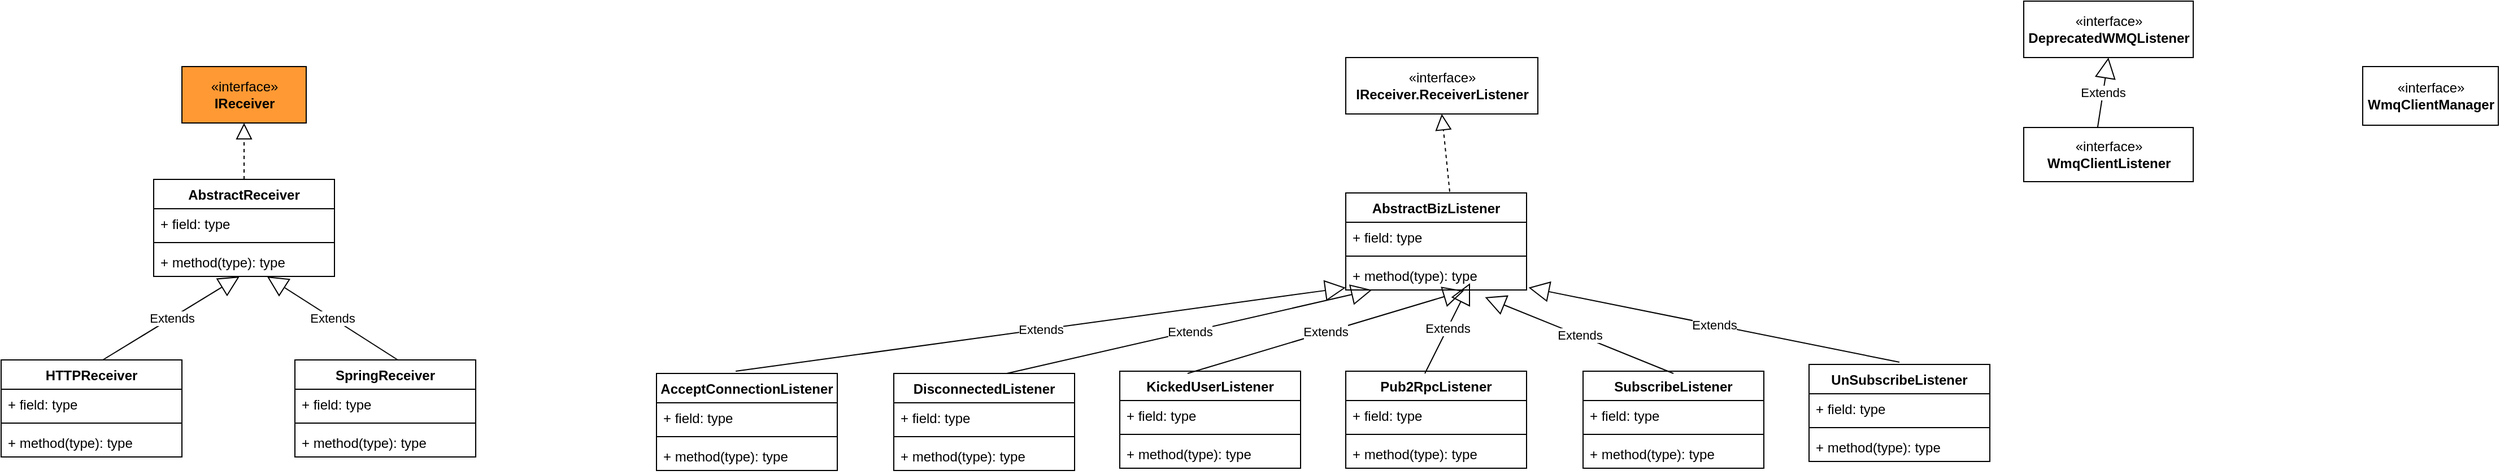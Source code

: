 <mxfile version="13.9.8" type="device" pages="2"><diagram id="pOG_KRflwrFuAmM3Jq1V" name="gateway-client"><mxGraphModel dx="1694" dy="849" grid="1" gridSize="10" guides="1" tooltips="1" connect="1" arrows="1" fold="1" page="1" pageScale="1" pageWidth="3300" pageHeight="4681" math="0" shadow="0"><root><mxCell id="yUizOWL0Sow-y--mCRP4-0"/><mxCell id="yUizOWL0Sow-y--mCRP4-1" parent="yUizOWL0Sow-y--mCRP4-0"/><mxCell id="yUizOWL0Sow-y--mCRP4-2" value="«interface»&lt;br&gt;&lt;b&gt;IReceiver&lt;/b&gt;" style="html=1;fillColor=#FF9933;" parent="yUizOWL0Sow-y--mCRP4-1" vertex="1"><mxGeometry x="310" y="158" width="110" height="50" as="geometry"/></mxCell><mxCell id="yUizOWL0Sow-y--mCRP4-3" value="AbstractReceiver" style="swimlane;fontStyle=1;align=center;verticalAlign=top;childLayout=stackLayout;horizontal=1;startSize=26;horizontalStack=0;resizeParent=1;resizeParentMax=0;resizeLast=0;collapsible=1;marginBottom=0;" parent="yUizOWL0Sow-y--mCRP4-1" vertex="1"><mxGeometry x="285" y="258" width="160" height="86" as="geometry"/></mxCell><mxCell id="yUizOWL0Sow-y--mCRP4-4" value="+ field: type" style="text;strokeColor=none;fillColor=none;align=left;verticalAlign=top;spacingLeft=4;spacingRight=4;overflow=hidden;rotatable=0;points=[[0,0.5],[1,0.5]];portConstraint=eastwest;" parent="yUizOWL0Sow-y--mCRP4-3" vertex="1"><mxGeometry y="26" width="160" height="26" as="geometry"/></mxCell><mxCell id="yUizOWL0Sow-y--mCRP4-5" value="" style="line;strokeWidth=1;fillColor=none;align=left;verticalAlign=middle;spacingTop=-1;spacingLeft=3;spacingRight=3;rotatable=0;labelPosition=right;points=[];portConstraint=eastwest;" parent="yUizOWL0Sow-y--mCRP4-3" vertex="1"><mxGeometry y="52" width="160" height="8" as="geometry"/></mxCell><mxCell id="yUizOWL0Sow-y--mCRP4-6" value="+ method(type): type" style="text;strokeColor=none;fillColor=none;align=left;verticalAlign=top;spacingLeft=4;spacingRight=4;overflow=hidden;rotatable=0;points=[[0,0.5],[1,0.5]];portConstraint=eastwest;" parent="yUizOWL0Sow-y--mCRP4-3" vertex="1"><mxGeometry y="60" width="160" height="26" as="geometry"/></mxCell><mxCell id="yUizOWL0Sow-y--mCRP4-7" value="" style="endArrow=block;dashed=1;endFill=0;endSize=12;html=1;exitX=0.5;exitY=0;exitDx=0;exitDy=0;" parent="yUizOWL0Sow-y--mCRP4-1" source="yUizOWL0Sow-y--mCRP4-3" target="yUizOWL0Sow-y--mCRP4-2" edge="1"><mxGeometry width="160" relative="1" as="geometry"><mxPoint x="370" y="248" as="sourcePoint"/><mxPoint x="530" y="248" as="targetPoint"/></mxGeometry></mxCell><mxCell id="yUizOWL0Sow-y--mCRP4-8" value="HTTPReceiver" style="swimlane;fontStyle=1;align=center;verticalAlign=top;childLayout=stackLayout;horizontal=1;startSize=26;horizontalStack=0;resizeParent=1;resizeParentMax=0;resizeLast=0;collapsible=1;marginBottom=0;" parent="yUizOWL0Sow-y--mCRP4-1" vertex="1"><mxGeometry x="150" y="418" width="160" height="86" as="geometry"/></mxCell><mxCell id="yUizOWL0Sow-y--mCRP4-12" value="Extends" style="endArrow=block;endSize=16;endFill=0;html=1;entryX=0.475;entryY=1;entryDx=0;entryDy=0;entryPerimeter=0;" parent="yUizOWL0Sow-y--mCRP4-8" target="yUizOWL0Sow-y--mCRP4-6" edge="1"><mxGeometry width="160" relative="1" as="geometry"><mxPoint x="90" as="sourcePoint"/><mxPoint x="250" as="targetPoint"/></mxGeometry></mxCell><mxCell id="yUizOWL0Sow-y--mCRP4-9" value="+ field: type" style="text;strokeColor=none;fillColor=none;align=left;verticalAlign=top;spacingLeft=4;spacingRight=4;overflow=hidden;rotatable=0;points=[[0,0.5],[1,0.5]];portConstraint=eastwest;" parent="yUizOWL0Sow-y--mCRP4-8" vertex="1"><mxGeometry y="26" width="160" height="26" as="geometry"/></mxCell><mxCell id="yUizOWL0Sow-y--mCRP4-10" value="" style="line;strokeWidth=1;fillColor=none;align=left;verticalAlign=middle;spacingTop=-1;spacingLeft=3;spacingRight=3;rotatable=0;labelPosition=right;points=[];portConstraint=eastwest;" parent="yUizOWL0Sow-y--mCRP4-8" vertex="1"><mxGeometry y="52" width="160" height="8" as="geometry"/></mxCell><mxCell id="yUizOWL0Sow-y--mCRP4-11" value="+ method(type): type" style="text;strokeColor=none;fillColor=none;align=left;verticalAlign=top;spacingLeft=4;spacingRight=4;overflow=hidden;rotatable=0;points=[[0,0.5],[1,0.5]];portConstraint=eastwest;" parent="yUizOWL0Sow-y--mCRP4-8" vertex="1"><mxGeometry y="60" width="160" height="26" as="geometry"/></mxCell><mxCell id="yUizOWL0Sow-y--mCRP4-13" value="SpringReceiver" style="swimlane;fontStyle=1;align=center;verticalAlign=top;childLayout=stackLayout;horizontal=1;startSize=26;horizontalStack=0;resizeParent=1;resizeParentMax=0;resizeLast=0;collapsible=1;marginBottom=0;" parent="yUizOWL0Sow-y--mCRP4-1" vertex="1"><mxGeometry x="410" y="418" width="160" height="86" as="geometry"/></mxCell><mxCell id="yUizOWL0Sow-y--mCRP4-14" value="+ field: type" style="text;strokeColor=none;fillColor=none;align=left;verticalAlign=top;spacingLeft=4;spacingRight=4;overflow=hidden;rotatable=0;points=[[0,0.5],[1,0.5]];portConstraint=eastwest;" parent="yUizOWL0Sow-y--mCRP4-13" vertex="1"><mxGeometry y="26" width="160" height="26" as="geometry"/></mxCell><mxCell id="yUizOWL0Sow-y--mCRP4-15" value="" style="line;strokeWidth=1;fillColor=none;align=left;verticalAlign=middle;spacingTop=-1;spacingLeft=3;spacingRight=3;rotatable=0;labelPosition=right;points=[];portConstraint=eastwest;" parent="yUizOWL0Sow-y--mCRP4-13" vertex="1"><mxGeometry y="52" width="160" height="8" as="geometry"/></mxCell><mxCell id="yUizOWL0Sow-y--mCRP4-16" value="+ method(type): type" style="text;strokeColor=none;fillColor=none;align=left;verticalAlign=top;spacingLeft=4;spacingRight=4;overflow=hidden;rotatable=0;points=[[0,0.5],[1,0.5]];portConstraint=eastwest;" parent="yUizOWL0Sow-y--mCRP4-13" vertex="1"><mxGeometry y="60" width="160" height="26" as="geometry"/></mxCell><mxCell id="yUizOWL0Sow-y--mCRP4-17" value="Extends" style="endArrow=block;endSize=16;endFill=0;html=1;exitX=0.569;exitY=0;exitDx=0;exitDy=0;exitPerimeter=0;" parent="yUizOWL0Sow-y--mCRP4-1" source="yUizOWL0Sow-y--mCRP4-13" target="yUizOWL0Sow-y--mCRP4-6" edge="1"><mxGeometry width="160" relative="1" as="geometry"><mxPoint x="490" y="408" as="sourcePoint"/><mxPoint x="650" y="408" as="targetPoint"/></mxGeometry></mxCell><mxCell id="yUizOWL0Sow-y--mCRP4-18" value="«interface»&lt;br&gt;&lt;b&gt;IReceiver.ReceiverListener&lt;/b&gt;" style="html=1;" parent="yUizOWL0Sow-y--mCRP4-1" vertex="1"><mxGeometry x="1340" y="150" width="170" height="50" as="geometry"/></mxCell><mxCell id="yUizOWL0Sow-y--mCRP4-19" value="AbstractBizListener" style="swimlane;fontStyle=1;align=center;verticalAlign=top;childLayout=stackLayout;horizontal=1;startSize=26;horizontalStack=0;resizeParent=1;resizeParentMax=0;resizeLast=0;collapsible=1;marginBottom=0;" parent="yUizOWL0Sow-y--mCRP4-1" vertex="1"><mxGeometry x="1340" y="270" width="160" height="86" as="geometry"/></mxCell><mxCell id="yUizOWL0Sow-y--mCRP4-20" value="+ field: type" style="text;strokeColor=none;fillColor=none;align=left;verticalAlign=top;spacingLeft=4;spacingRight=4;overflow=hidden;rotatable=0;points=[[0,0.5],[1,0.5]];portConstraint=eastwest;" parent="yUizOWL0Sow-y--mCRP4-19" vertex="1"><mxGeometry y="26" width="160" height="26" as="geometry"/></mxCell><mxCell id="yUizOWL0Sow-y--mCRP4-21" value="" style="line;strokeWidth=1;fillColor=none;align=left;verticalAlign=middle;spacingTop=-1;spacingLeft=3;spacingRight=3;rotatable=0;labelPosition=right;points=[];portConstraint=eastwest;" parent="yUizOWL0Sow-y--mCRP4-19" vertex="1"><mxGeometry y="52" width="160" height="8" as="geometry"/></mxCell><mxCell id="yUizOWL0Sow-y--mCRP4-22" value="+ method(type): type" style="text;strokeColor=none;fillColor=none;align=left;verticalAlign=top;spacingLeft=4;spacingRight=4;overflow=hidden;rotatable=0;points=[[0,0.5],[1,0.5]];portConstraint=eastwest;" parent="yUizOWL0Sow-y--mCRP4-19" vertex="1"><mxGeometry y="60" width="160" height="26" as="geometry"/></mxCell><mxCell id="yUizOWL0Sow-y--mCRP4-23" value="" style="endArrow=block;dashed=1;endFill=0;endSize=12;html=1;entryX=0.5;entryY=1;entryDx=0;entryDy=0;exitX=0.575;exitY=-0.012;exitDx=0;exitDy=0;exitPerimeter=0;" parent="yUizOWL0Sow-y--mCRP4-1" source="yUizOWL0Sow-y--mCRP4-19" target="yUizOWL0Sow-y--mCRP4-18" edge="1"><mxGeometry width="160" relative="1" as="geometry"><mxPoint x="1090" y="300" as="sourcePoint"/><mxPoint x="1250" y="300" as="targetPoint"/></mxGeometry></mxCell><mxCell id="yUizOWL0Sow-y--mCRP4-24" value="AcceptConnectionListener" style="swimlane;fontStyle=1;align=center;verticalAlign=top;childLayout=stackLayout;horizontal=1;startSize=26;horizontalStack=0;resizeParent=1;resizeParentMax=0;resizeLast=0;collapsible=1;marginBottom=0;" parent="yUizOWL0Sow-y--mCRP4-1" vertex="1"><mxGeometry x="730" y="430" width="160" height="86" as="geometry"/></mxCell><mxCell id="yUizOWL0Sow-y--mCRP4-25" value="+ field: type" style="text;strokeColor=none;fillColor=none;align=left;verticalAlign=top;spacingLeft=4;spacingRight=4;overflow=hidden;rotatable=0;points=[[0,0.5],[1,0.5]];portConstraint=eastwest;" parent="yUizOWL0Sow-y--mCRP4-24" vertex="1"><mxGeometry y="26" width="160" height="26" as="geometry"/></mxCell><mxCell id="yUizOWL0Sow-y--mCRP4-26" value="" style="line;strokeWidth=1;fillColor=none;align=left;verticalAlign=middle;spacingTop=-1;spacingLeft=3;spacingRight=3;rotatable=0;labelPosition=right;points=[];portConstraint=eastwest;" parent="yUizOWL0Sow-y--mCRP4-24" vertex="1"><mxGeometry y="52" width="160" height="8" as="geometry"/></mxCell><mxCell id="yUizOWL0Sow-y--mCRP4-27" value="+ method(type): type" style="text;strokeColor=none;fillColor=none;align=left;verticalAlign=top;spacingLeft=4;spacingRight=4;overflow=hidden;rotatable=0;points=[[0,0.5],[1,0.5]];portConstraint=eastwest;" parent="yUizOWL0Sow-y--mCRP4-24" vertex="1"><mxGeometry y="60" width="160" height="26" as="geometry"/></mxCell><mxCell id="yUizOWL0Sow-y--mCRP4-28" value="Extends" style="endArrow=block;endSize=16;endFill=0;html=1;exitX=0.438;exitY=-0.023;exitDx=0;exitDy=0;exitPerimeter=0;" parent="yUizOWL0Sow-y--mCRP4-1" source="yUizOWL0Sow-y--mCRP4-24" target="yUizOWL0Sow-y--mCRP4-22" edge="1"><mxGeometry width="160" relative="1" as="geometry"><mxPoint x="960" y="440" as="sourcePoint"/><mxPoint x="1120" y="440" as="targetPoint"/></mxGeometry></mxCell><mxCell id="s6oVAFy2CxYTZ0p26Ikr-0" value="«interface»&lt;br&gt;&lt;b&gt;WmqClientManager&lt;/b&gt;" style="html=1;fillColor=#FFFFFF;" parent="yUizOWL0Sow-y--mCRP4-1" vertex="1"><mxGeometry x="2240" y="158" width="120" height="52" as="geometry"/></mxCell><mxCell id="s6oVAFy2CxYTZ0p26Ikr-1" value="«interface»&lt;br&gt;&lt;b&gt;DeprecatedWMQListener&lt;/b&gt;" style="html=1;fillColor=#FFFFFF;" parent="yUizOWL0Sow-y--mCRP4-1" vertex="1"><mxGeometry x="1940" y="100" width="150" height="50" as="geometry"/></mxCell><mxCell id="s6oVAFy2CxYTZ0p26Ikr-6" value="«interface»&lt;br&gt;&lt;b&gt;WmqClientListener&lt;/b&gt;" style="html=1;fillColor=#FFFFFF;" parent="yUizOWL0Sow-y--mCRP4-1" vertex="1"><mxGeometry x="1940" y="212" width="150" height="48" as="geometry"/></mxCell><mxCell id="s6oVAFy2CxYTZ0p26Ikr-7" value="Extends" style="endArrow=block;endSize=16;endFill=0;html=1;entryX=0.5;entryY=1;entryDx=0;entryDy=0;exitX=0.436;exitY=0;exitDx=0;exitDy=0;exitPerimeter=0;" parent="yUizOWL0Sow-y--mCRP4-1" source="s6oVAFy2CxYTZ0p26Ikr-6" target="s6oVAFy2CxYTZ0p26Ikr-1" edge="1"><mxGeometry width="160" relative="1" as="geometry"><mxPoint x="2015" y="220" as="sourcePoint"/><mxPoint x="2170" y="210" as="targetPoint"/></mxGeometry></mxCell><mxCell id="UJ3DQ1OPAwxoB21A8Cv1-0" value="DisconnectedListener" style="swimlane;fontStyle=1;align=center;verticalAlign=top;childLayout=stackLayout;horizontal=1;startSize=26;horizontalStack=0;resizeParent=1;resizeParentMax=0;resizeLast=0;collapsible=1;marginBottom=0;" vertex="1" parent="yUizOWL0Sow-y--mCRP4-1"><mxGeometry x="940" y="430" width="160" height="86" as="geometry"/></mxCell><mxCell id="UJ3DQ1OPAwxoB21A8Cv1-4" value="Extends" style="endArrow=block;endSize=16;endFill=0;html=1;" edge="1" parent="UJ3DQ1OPAwxoB21A8Cv1-0" target="yUizOWL0Sow-y--mCRP4-22"><mxGeometry width="160" relative="1" as="geometry"><mxPoint x="100" as="sourcePoint"/><mxPoint x="260" as="targetPoint"/></mxGeometry></mxCell><mxCell id="UJ3DQ1OPAwxoB21A8Cv1-1" value="+ field: type" style="text;strokeColor=none;fillColor=none;align=left;verticalAlign=top;spacingLeft=4;spacingRight=4;overflow=hidden;rotatable=0;points=[[0,0.5],[1,0.5]];portConstraint=eastwest;" vertex="1" parent="UJ3DQ1OPAwxoB21A8Cv1-0"><mxGeometry y="26" width="160" height="26" as="geometry"/></mxCell><mxCell id="UJ3DQ1OPAwxoB21A8Cv1-2" value="" style="line;strokeWidth=1;fillColor=none;align=left;verticalAlign=middle;spacingTop=-1;spacingLeft=3;spacingRight=3;rotatable=0;labelPosition=right;points=[];portConstraint=eastwest;" vertex="1" parent="UJ3DQ1OPAwxoB21A8Cv1-0"><mxGeometry y="52" width="160" height="8" as="geometry"/></mxCell><mxCell id="UJ3DQ1OPAwxoB21A8Cv1-3" value="+ method(type): type" style="text;strokeColor=none;fillColor=none;align=left;verticalAlign=top;spacingLeft=4;spacingRight=4;overflow=hidden;rotatable=0;points=[[0,0.5],[1,0.5]];portConstraint=eastwest;" vertex="1" parent="UJ3DQ1OPAwxoB21A8Cv1-0"><mxGeometry y="60" width="160" height="26" as="geometry"/></mxCell><mxCell id="UJ3DQ1OPAwxoB21A8Cv1-5" value="KickedUserListener" style="swimlane;fontStyle=1;align=center;verticalAlign=top;childLayout=stackLayout;horizontal=1;startSize=26;horizontalStack=0;resizeParent=1;resizeParentMax=0;resizeLast=0;collapsible=1;marginBottom=0;" vertex="1" parent="yUizOWL0Sow-y--mCRP4-1"><mxGeometry x="1140" y="428" width="160" height="86" as="geometry"/></mxCell><mxCell id="UJ3DQ1OPAwxoB21A8Cv1-9" value="Extends" style="endArrow=block;endSize=16;endFill=0;html=1;entryX=0.654;entryY=1.027;entryDx=0;entryDy=0;entryPerimeter=0;" edge="1" parent="UJ3DQ1OPAwxoB21A8Cv1-5" target="yUizOWL0Sow-y--mCRP4-22"><mxGeometry width="160" relative="1" as="geometry"><mxPoint x="60" y="2" as="sourcePoint"/><mxPoint x="220" y="2" as="targetPoint"/></mxGeometry></mxCell><mxCell id="UJ3DQ1OPAwxoB21A8Cv1-6" value="+ field: type" style="text;strokeColor=none;fillColor=none;align=left;verticalAlign=top;spacingLeft=4;spacingRight=4;overflow=hidden;rotatable=0;points=[[0,0.5],[1,0.5]];portConstraint=eastwest;" vertex="1" parent="UJ3DQ1OPAwxoB21A8Cv1-5"><mxGeometry y="26" width="160" height="26" as="geometry"/></mxCell><mxCell id="UJ3DQ1OPAwxoB21A8Cv1-7" value="" style="line;strokeWidth=1;fillColor=none;align=left;verticalAlign=middle;spacingTop=-1;spacingLeft=3;spacingRight=3;rotatable=0;labelPosition=right;points=[];portConstraint=eastwest;" vertex="1" parent="UJ3DQ1OPAwxoB21A8Cv1-5"><mxGeometry y="52" width="160" height="8" as="geometry"/></mxCell><mxCell id="UJ3DQ1OPAwxoB21A8Cv1-8" value="+ method(type): type" style="text;strokeColor=none;fillColor=none;align=left;verticalAlign=top;spacingLeft=4;spacingRight=4;overflow=hidden;rotatable=0;points=[[0,0.5],[1,0.5]];portConstraint=eastwest;" vertex="1" parent="UJ3DQ1OPAwxoB21A8Cv1-5"><mxGeometry y="60" width="160" height="26" as="geometry"/></mxCell><mxCell id="UJ3DQ1OPAwxoB21A8Cv1-10" value="Pub2RpcListener" style="swimlane;fontStyle=1;align=center;verticalAlign=top;childLayout=stackLayout;horizontal=1;startSize=26;horizontalStack=0;resizeParent=1;resizeParentMax=0;resizeLast=0;collapsible=1;marginBottom=0;" vertex="1" parent="yUizOWL0Sow-y--mCRP4-1"><mxGeometry x="1340" y="428" width="160" height="86" as="geometry"/></mxCell><mxCell id="UJ3DQ1OPAwxoB21A8Cv1-22" value="Extends" style="endArrow=block;endSize=16;endFill=0;html=1;" edge="1" parent="UJ3DQ1OPAwxoB21A8Cv1-10"><mxGeometry width="160" relative="1" as="geometry"><mxPoint x="70" y="2" as="sourcePoint"/><mxPoint x="110" y="-78" as="targetPoint"/></mxGeometry></mxCell><mxCell id="UJ3DQ1OPAwxoB21A8Cv1-11" value="+ field: type" style="text;strokeColor=none;fillColor=none;align=left;verticalAlign=top;spacingLeft=4;spacingRight=4;overflow=hidden;rotatable=0;points=[[0,0.5],[1,0.5]];portConstraint=eastwest;" vertex="1" parent="UJ3DQ1OPAwxoB21A8Cv1-10"><mxGeometry y="26" width="160" height="26" as="geometry"/></mxCell><mxCell id="UJ3DQ1OPAwxoB21A8Cv1-12" value="" style="line;strokeWidth=1;fillColor=none;align=left;verticalAlign=middle;spacingTop=-1;spacingLeft=3;spacingRight=3;rotatable=0;labelPosition=right;points=[];portConstraint=eastwest;" vertex="1" parent="UJ3DQ1OPAwxoB21A8Cv1-10"><mxGeometry y="52" width="160" height="8" as="geometry"/></mxCell><mxCell id="UJ3DQ1OPAwxoB21A8Cv1-13" value="+ method(type): type" style="text;strokeColor=none;fillColor=none;align=left;verticalAlign=top;spacingLeft=4;spacingRight=4;overflow=hidden;rotatable=0;points=[[0,0.5],[1,0.5]];portConstraint=eastwest;" vertex="1" parent="UJ3DQ1OPAwxoB21A8Cv1-10"><mxGeometry y="60" width="160" height="26" as="geometry"/></mxCell><mxCell id="UJ3DQ1OPAwxoB21A8Cv1-14" value="SubscribeListener" style="swimlane;fontStyle=1;align=center;verticalAlign=top;childLayout=stackLayout;horizontal=1;startSize=26;horizontalStack=0;resizeParent=1;resizeParentMax=0;resizeLast=0;collapsible=1;marginBottom=0;" vertex="1" parent="yUizOWL0Sow-y--mCRP4-1"><mxGeometry x="1550" y="428" width="160" height="86" as="geometry"/></mxCell><mxCell id="UJ3DQ1OPAwxoB21A8Cv1-23" value="Extends" style="endArrow=block;endSize=16;endFill=0;html=1;entryX=0.77;entryY=1.247;entryDx=0;entryDy=0;entryPerimeter=0;" edge="1" parent="UJ3DQ1OPAwxoB21A8Cv1-14" target="yUizOWL0Sow-y--mCRP4-22"><mxGeometry width="160" relative="1" as="geometry"><mxPoint x="80" y="2" as="sourcePoint"/><mxPoint x="240" y="2" as="targetPoint"/></mxGeometry></mxCell><mxCell id="UJ3DQ1OPAwxoB21A8Cv1-15" value="+ field: type" style="text;strokeColor=none;fillColor=none;align=left;verticalAlign=top;spacingLeft=4;spacingRight=4;overflow=hidden;rotatable=0;points=[[0,0.5],[1,0.5]];portConstraint=eastwest;" vertex="1" parent="UJ3DQ1OPAwxoB21A8Cv1-14"><mxGeometry y="26" width="160" height="26" as="geometry"/></mxCell><mxCell id="UJ3DQ1OPAwxoB21A8Cv1-16" value="" style="line;strokeWidth=1;fillColor=none;align=left;verticalAlign=middle;spacingTop=-1;spacingLeft=3;spacingRight=3;rotatable=0;labelPosition=right;points=[];portConstraint=eastwest;" vertex="1" parent="UJ3DQ1OPAwxoB21A8Cv1-14"><mxGeometry y="52" width="160" height="8" as="geometry"/></mxCell><mxCell id="UJ3DQ1OPAwxoB21A8Cv1-17" value="+ method(type): type" style="text;strokeColor=none;fillColor=none;align=left;verticalAlign=top;spacingLeft=4;spacingRight=4;overflow=hidden;rotatable=0;points=[[0,0.5],[1,0.5]];portConstraint=eastwest;" vertex="1" parent="UJ3DQ1OPAwxoB21A8Cv1-14"><mxGeometry y="60" width="160" height="26" as="geometry"/></mxCell><mxCell id="UJ3DQ1OPAwxoB21A8Cv1-18" value="UnSubscribeListener" style="swimlane;fontStyle=1;align=center;verticalAlign=top;childLayout=stackLayout;horizontal=1;startSize=26;horizontalStack=0;resizeParent=1;resizeParentMax=0;resizeLast=0;collapsible=1;marginBottom=0;" vertex="1" parent="yUizOWL0Sow-y--mCRP4-1"><mxGeometry x="1750" y="422" width="160" height="86" as="geometry"/></mxCell><mxCell id="UJ3DQ1OPAwxoB21A8Cv1-19" value="+ field: type" style="text;strokeColor=none;fillColor=none;align=left;verticalAlign=top;spacingLeft=4;spacingRight=4;overflow=hidden;rotatable=0;points=[[0,0.5],[1,0.5]];portConstraint=eastwest;" vertex="1" parent="UJ3DQ1OPAwxoB21A8Cv1-18"><mxGeometry y="26" width="160" height="26" as="geometry"/></mxCell><mxCell id="UJ3DQ1OPAwxoB21A8Cv1-20" value="" style="line;strokeWidth=1;fillColor=none;align=left;verticalAlign=middle;spacingTop=-1;spacingLeft=3;spacingRight=3;rotatable=0;labelPosition=right;points=[];portConstraint=eastwest;" vertex="1" parent="UJ3DQ1OPAwxoB21A8Cv1-18"><mxGeometry y="52" width="160" height="8" as="geometry"/></mxCell><mxCell id="UJ3DQ1OPAwxoB21A8Cv1-21" value="+ method(type): type" style="text;strokeColor=none;fillColor=none;align=left;verticalAlign=top;spacingLeft=4;spacingRight=4;overflow=hidden;rotatable=0;points=[[0,0.5],[1,0.5]];portConstraint=eastwest;" vertex="1" parent="UJ3DQ1OPAwxoB21A8Cv1-18"><mxGeometry y="60" width="160" height="26" as="geometry"/></mxCell><mxCell id="UJ3DQ1OPAwxoB21A8Cv1-24" value="Extends" style="endArrow=block;endSize=16;endFill=0;html=1;entryX=1.011;entryY=0.918;entryDx=0;entryDy=0;entryPerimeter=0;" edge="1" parent="UJ3DQ1OPAwxoB21A8Cv1-18" target="yUizOWL0Sow-y--mCRP4-22"><mxGeometry width="160" relative="1" as="geometry"><mxPoint x="80" y="-2" as="sourcePoint"/><mxPoint x="240" y="-2" as="targetPoint"/></mxGeometry></mxCell></root></mxGraphModel></diagram><diagram id="toQW3Uer6WuK_OWzNJy1" name="gateway-sender"><mxGraphModel dx="678" dy="342" grid="1" gridSize="10" guides="1" tooltips="1" connect="1" arrows="1" fold="1" page="1" pageScale="1" pageWidth="3300" pageHeight="4681" math="0" shadow="0"><root><mxCell id="0"/><mxCell id="1" parent="0"/><mxCell id="lUErtY-FNQTcv6VKil1L-1" value="«interface»&lt;br&gt;&lt;b&gt;IPublisher&lt;/b&gt;" style="html=1;" parent="1" vertex="1"><mxGeometry x="130" y="150" width="110" height="50" as="geometry"/></mxCell><mxCell id="lUErtY-FNQTcv6VKil1L-2" value="JedisPublisher" style="swimlane;fontStyle=1;align=center;verticalAlign=top;childLayout=stackLayout;horizontal=1;startSize=26;horizontalStack=0;resizeParent=1;resizeParentMax=0;resizeLast=0;collapsible=1;marginBottom=0;" parent="1" vertex="1"><mxGeometry x="100" y="270" width="160" height="86" as="geometry"/></mxCell><mxCell id="lUErtY-FNQTcv6VKil1L-6" value="" style="endArrow=block;dashed=1;endFill=0;endSize=12;html=1;entryX=0.4;entryY=1;entryDx=0;entryDy=0;entryPerimeter=0;" parent="lUErtY-FNQTcv6VKil1L-2" target="lUErtY-FNQTcv6VKil1L-1" edge="1"><mxGeometry width="160" relative="1" as="geometry"><mxPoint x="80" as="sourcePoint"/><mxPoint x="240" as="targetPoint"/></mxGeometry></mxCell><mxCell id="lUErtY-FNQTcv6VKil1L-3" value="+ field: type" style="text;strokeColor=none;fillColor=none;align=left;verticalAlign=top;spacingLeft=4;spacingRight=4;overflow=hidden;rotatable=0;points=[[0,0.5],[1,0.5]];portConstraint=eastwest;" parent="lUErtY-FNQTcv6VKil1L-2" vertex="1"><mxGeometry y="26" width="160" height="26" as="geometry"/></mxCell><mxCell id="lUErtY-FNQTcv6VKil1L-4" value="" style="line;strokeWidth=1;fillColor=none;align=left;verticalAlign=middle;spacingTop=-1;spacingLeft=3;spacingRight=3;rotatable=0;labelPosition=right;points=[];portConstraint=eastwest;" parent="lUErtY-FNQTcv6VKil1L-2" vertex="1"><mxGeometry y="52" width="160" height="8" as="geometry"/></mxCell><mxCell id="lUErtY-FNQTcv6VKil1L-5" value="+ method(type): type" style="text;strokeColor=none;fillColor=none;align=left;verticalAlign=top;spacingLeft=4;spacingRight=4;overflow=hidden;rotatable=0;points=[[0,0.5],[1,0.5]];portConstraint=eastwest;" parent="lUErtY-FNQTcv6VKil1L-2" vertex="1"><mxGeometry y="60" width="160" height="26" as="geometry"/></mxCell><mxCell id="lUErtY-FNQTcv6VKil1L-7" value="«interface»&lt;br&gt;&lt;b&gt;IRedisClient&lt;/b&gt;" style="html=1;fillColor=#FF9933;" parent="1" vertex="1"><mxGeometry x="710" y="140" width="110" height="50" as="geometry"/></mxCell><mxCell id="lUErtY-FNQTcv6VKil1L-8" value="WbJedisPool" style="swimlane;fontStyle=1;align=center;verticalAlign=top;childLayout=stackLayout;horizontal=1;startSize=26;horizontalStack=0;resizeParent=1;resizeParentMax=0;resizeLast=0;collapsible=1;marginBottom=0;" parent="1" vertex="1"><mxGeometry x="630" y="280" width="160" height="86" as="geometry"/></mxCell><mxCell id="lUErtY-FNQTcv6VKil1L-12" value="" style="endArrow=block;dashed=1;endFill=0;endSize=12;html=1;entryX=0.4;entryY=1;entryDx=0;entryDy=0;entryPerimeter=0;" parent="lUErtY-FNQTcv6VKil1L-8" target="lUErtY-FNQTcv6VKil1L-7" edge="1"><mxGeometry width="160" relative="1" as="geometry"><mxPoint x="90" as="sourcePoint"/><mxPoint x="250" as="targetPoint"/></mxGeometry></mxCell><mxCell id="lUErtY-FNQTcv6VKil1L-9" value="+ field: type" style="text;strokeColor=none;fillColor=none;align=left;verticalAlign=top;spacingLeft=4;spacingRight=4;overflow=hidden;rotatable=0;points=[[0,0.5],[1,0.5]];portConstraint=eastwest;" parent="lUErtY-FNQTcv6VKil1L-8" vertex="1"><mxGeometry y="26" width="160" height="26" as="geometry"/></mxCell><mxCell id="lUErtY-FNQTcv6VKil1L-10" value="" style="line;strokeWidth=1;fillColor=none;align=left;verticalAlign=middle;spacingTop=-1;spacingLeft=3;spacingRight=3;rotatable=0;labelPosition=right;points=[];portConstraint=eastwest;" parent="lUErtY-FNQTcv6VKil1L-8" vertex="1"><mxGeometry y="52" width="160" height="8" as="geometry"/></mxCell><mxCell id="lUErtY-FNQTcv6VKil1L-11" value="+ method(type): type" style="text;strokeColor=none;fillColor=none;align=left;verticalAlign=top;spacingLeft=4;spacingRight=4;overflow=hidden;rotatable=0;points=[[0,0.5],[1,0.5]];portConstraint=eastwest;" parent="lUErtY-FNQTcv6VKil1L-8" vertex="1"><mxGeometry y="60" width="160" height="26" as="geometry"/></mxCell><mxCell id="lUErtY-FNQTcv6VKil1L-13" value="WbJedisCluster" style="swimlane;fontStyle=1;align=center;verticalAlign=top;childLayout=stackLayout;horizontal=1;startSize=26;horizontalStack=0;resizeParent=1;resizeParentMax=0;resizeLast=0;collapsible=1;marginBottom=0;" parent="1" vertex="1"><mxGeometry x="830" y="280" width="160" height="86" as="geometry"/></mxCell><mxCell id="lUErtY-FNQTcv6VKil1L-17" value="" style="endArrow=block;dashed=1;endFill=0;endSize=12;html=1;" parent="lUErtY-FNQTcv6VKil1L-13" target="lUErtY-FNQTcv6VKil1L-7" edge="1"><mxGeometry width="160" relative="1" as="geometry"><mxPoint x="80" as="sourcePoint"/><mxPoint x="240" as="targetPoint"/></mxGeometry></mxCell><mxCell id="lUErtY-FNQTcv6VKil1L-22" value="Extends" style="endArrow=block;endSize=16;endFill=0;html=1;" parent="lUErtY-FNQTcv6VKil1L-13" target="lUErtY-FNQTcv6VKil1L-21" edge="1"><mxGeometry width="160" relative="1" as="geometry"><mxPoint x="90" as="sourcePoint"/><mxPoint x="250" as="targetPoint"/></mxGeometry></mxCell><mxCell id="lUErtY-FNQTcv6VKil1L-14" value="+ field: type" style="text;strokeColor=none;fillColor=none;align=left;verticalAlign=top;spacingLeft=4;spacingRight=4;overflow=hidden;rotatable=0;points=[[0,0.5],[1,0.5]];portConstraint=eastwest;" parent="lUErtY-FNQTcv6VKil1L-13" vertex="1"><mxGeometry y="26" width="160" height="26" as="geometry"/></mxCell><mxCell id="lUErtY-FNQTcv6VKil1L-15" value="" style="line;strokeWidth=1;fillColor=none;align=left;verticalAlign=middle;spacingTop=-1;spacingLeft=3;spacingRight=3;rotatable=0;labelPosition=right;points=[];portConstraint=eastwest;" parent="lUErtY-FNQTcv6VKil1L-13" vertex="1"><mxGeometry y="52" width="160" height="8" as="geometry"/></mxCell><mxCell id="lUErtY-FNQTcv6VKil1L-16" value="+ method(type): type" style="text;strokeColor=none;fillColor=none;align=left;verticalAlign=top;spacingLeft=4;spacingRight=4;overflow=hidden;rotatable=0;points=[[0,0.5],[1,0.5]];portConstraint=eastwest;" parent="lUErtY-FNQTcv6VKil1L-13" vertex="1"><mxGeometry y="60" width="160" height="26" as="geometry"/></mxCell><mxCell id="lUErtY-FNQTcv6VKil1L-18" value="JedisCluster" style="swimlane;fontStyle=1;align=center;verticalAlign=top;childLayout=stackLayout;horizontal=1;startSize=26;horizontalStack=0;resizeParent=1;resizeParentMax=0;resizeLast=0;collapsible=1;marginBottom=0;" parent="1" vertex="1"><mxGeometry x="950" y="110" width="160" height="86" as="geometry"/></mxCell><mxCell id="lUErtY-FNQTcv6VKil1L-19" value="+ field: type" style="text;strokeColor=none;fillColor=none;align=left;verticalAlign=top;spacingLeft=4;spacingRight=4;overflow=hidden;rotatable=0;points=[[0,0.5],[1,0.5]];portConstraint=eastwest;" parent="lUErtY-FNQTcv6VKil1L-18" vertex="1"><mxGeometry y="26" width="160" height="26" as="geometry"/></mxCell><mxCell id="lUErtY-FNQTcv6VKil1L-20" value="" style="line;strokeWidth=1;fillColor=none;align=left;verticalAlign=middle;spacingTop=-1;spacingLeft=3;spacingRight=3;rotatable=0;labelPosition=right;points=[];portConstraint=eastwest;" parent="lUErtY-FNQTcv6VKil1L-18" vertex="1"><mxGeometry y="52" width="160" height="8" as="geometry"/></mxCell><mxCell id="lUErtY-FNQTcv6VKil1L-21" value="+ method(type): type" style="text;strokeColor=none;fillColor=none;align=left;verticalAlign=top;spacingLeft=4;spacingRight=4;overflow=hidden;rotatable=0;points=[[0,0.5],[1,0.5]];portConstraint=eastwest;" parent="lUErtY-FNQTcv6VKil1L-18" vertex="1"><mxGeometry y="60" width="160" height="26" as="geometry"/></mxCell><mxCell id="lUErtY-FNQTcv6VKil1L-23" value="WbJedis" style="swimlane;fontStyle=1;align=center;verticalAlign=top;childLayout=stackLayout;horizontal=1;startSize=26;horizontalStack=0;resizeParent=1;resizeParentMax=0;resizeLast=0;collapsible=1;marginBottom=0;" parent="1" vertex="1"><mxGeometry x="420" y="278" width="160" height="86" as="geometry"/></mxCell><mxCell id="lUErtY-FNQTcv6VKil1L-24" value="+ field: type" style="text;strokeColor=none;fillColor=none;align=left;verticalAlign=top;spacingLeft=4;spacingRight=4;overflow=hidden;rotatable=0;points=[[0,0.5],[1,0.5]];portConstraint=eastwest;" parent="lUErtY-FNQTcv6VKil1L-23" vertex="1"><mxGeometry y="26" width="160" height="26" as="geometry"/></mxCell><mxCell id="lUErtY-FNQTcv6VKil1L-25" value="" style="line;strokeWidth=1;fillColor=none;align=left;verticalAlign=middle;spacingTop=-1;spacingLeft=3;spacingRight=3;rotatable=0;labelPosition=right;points=[];portConstraint=eastwest;" parent="lUErtY-FNQTcv6VKil1L-23" vertex="1"><mxGeometry y="52" width="160" height="8" as="geometry"/></mxCell><mxCell id="lUErtY-FNQTcv6VKil1L-26" value="+ method(type): type" style="text;strokeColor=none;fillColor=none;align=left;verticalAlign=top;spacingLeft=4;spacingRight=4;overflow=hidden;rotatable=0;points=[[0,0.5],[1,0.5]];portConstraint=eastwest;" parent="lUErtY-FNQTcv6VKil1L-23" vertex="1"><mxGeometry y="60" width="160" height="26" as="geometry"/></mxCell><mxCell id="lUErtY-FNQTcv6VKil1L-27" value="Jedis" style="swimlane;fontStyle=1;align=center;verticalAlign=top;childLayout=stackLayout;horizontal=1;startSize=26;horizontalStack=0;resizeParent=1;resizeParentMax=0;resizeLast=0;collapsible=1;marginBottom=0;" parent="1" vertex="1"><mxGeometry x="370" y="120" width="160" height="86" as="geometry"/></mxCell><mxCell id="lUErtY-FNQTcv6VKil1L-28" value="+ field: type" style="text;strokeColor=none;fillColor=none;align=left;verticalAlign=top;spacingLeft=4;spacingRight=4;overflow=hidden;rotatable=0;points=[[0,0.5],[1,0.5]];portConstraint=eastwest;" parent="lUErtY-FNQTcv6VKil1L-27" vertex="1"><mxGeometry y="26" width="160" height="26" as="geometry"/></mxCell><mxCell id="lUErtY-FNQTcv6VKil1L-29" value="" style="line;strokeWidth=1;fillColor=none;align=left;verticalAlign=middle;spacingTop=-1;spacingLeft=3;spacingRight=3;rotatable=0;labelPosition=right;points=[];portConstraint=eastwest;" parent="lUErtY-FNQTcv6VKil1L-27" vertex="1"><mxGeometry y="52" width="160" height="8" as="geometry"/></mxCell><mxCell id="lUErtY-FNQTcv6VKil1L-30" value="+ method(type): type" style="text;strokeColor=none;fillColor=none;align=left;verticalAlign=top;spacingLeft=4;spacingRight=4;overflow=hidden;rotatable=0;points=[[0,0.5],[1,0.5]];portConstraint=eastwest;" parent="lUErtY-FNQTcv6VKil1L-27" vertex="1"><mxGeometry y="60" width="160" height="26" as="geometry"/></mxCell><mxCell id="lUErtY-FNQTcv6VKil1L-31" value="Extends" style="endArrow=block;endSize=16;endFill=0;html=1;entryX=0.525;entryY=1;entryDx=0;entryDy=0;entryPerimeter=0;exitX=0.563;exitY=0.023;exitDx=0;exitDy=0;exitPerimeter=0;" parent="1" source="lUErtY-FNQTcv6VKil1L-23" target="lUErtY-FNQTcv6VKil1L-30" edge="1"><mxGeometry width="160" relative="1" as="geometry"><mxPoint x="500" y="280" as="sourcePoint"/><mxPoint x="660" y="280" as="targetPoint"/></mxGeometry></mxCell><mxCell id="lUErtY-FNQTcv6VKil1L-32" value="" style="endArrow=block;dashed=1;endFill=0;endSize=12;html=1;entryX=0.436;entryY=1.02;entryDx=0;entryDy=0;entryPerimeter=0;exitX=0.563;exitY=0.023;exitDx=0;exitDy=0;exitPerimeter=0;" parent="1" source="lUErtY-FNQTcv6VKil1L-23" target="lUErtY-FNQTcv6VKil1L-7" edge="1"><mxGeometry width="160" relative="1" as="geometry"><mxPoint x="520" y="270" as="sourcePoint"/><mxPoint x="680" y="270" as="targetPoint"/></mxGeometry></mxCell><mxCell id="gf_sbwEAe7_HU30EdX9H-1" value="«interface»&lt;br&gt;&lt;b&gt;MsgSerializer&lt;/b&gt;" style="html=1;" vertex="1" parent="1"><mxGeometry x="470" y="960" width="110" height="50" as="geometry"/></mxCell><mxCell id="gf_sbwEAe7_HU30EdX9H-2" value="JsonMsgSerializer" style="swimlane;fontStyle=1;align=center;verticalAlign=top;childLayout=stackLayout;horizontal=1;startSize=26;horizontalStack=0;resizeParent=1;resizeParentMax=0;resizeLast=0;collapsible=1;marginBottom=0;" vertex="1" parent="1"><mxGeometry x="445" y="1080" width="160" height="86" as="geometry"/></mxCell><mxCell id="gf_sbwEAe7_HU30EdX9H-3" value="+ field: type" style="text;strokeColor=none;fillColor=none;align=left;verticalAlign=top;spacingLeft=4;spacingRight=4;overflow=hidden;rotatable=0;points=[[0,0.5],[1,0.5]];portConstraint=eastwest;" vertex="1" parent="gf_sbwEAe7_HU30EdX9H-2"><mxGeometry y="26" width="160" height="26" as="geometry"/></mxCell><mxCell id="gf_sbwEAe7_HU30EdX9H-4" value="" style="line;strokeWidth=1;fillColor=none;align=left;verticalAlign=middle;spacingTop=-1;spacingLeft=3;spacingRight=3;rotatable=0;labelPosition=right;points=[];portConstraint=eastwest;" vertex="1" parent="gf_sbwEAe7_HU30EdX9H-2"><mxGeometry y="52" width="160" height="8" as="geometry"/></mxCell><mxCell id="gf_sbwEAe7_HU30EdX9H-5" value="+ method(type): type" style="text;strokeColor=none;fillColor=none;align=left;verticalAlign=top;spacingLeft=4;spacingRight=4;overflow=hidden;rotatable=0;points=[[0,0.5],[1,0.5]];portConstraint=eastwest;" vertex="1" parent="gf_sbwEAe7_HU30EdX9H-2"><mxGeometry y="60" width="160" height="26" as="geometry"/></mxCell><mxCell id="gf_sbwEAe7_HU30EdX9H-6" value="" style="endArrow=block;dashed=1;endFill=0;endSize=12;html=1;entryX=0.5;entryY=1;entryDx=0;entryDy=0;exitX=0.5;exitY=0;exitDx=0;exitDy=0;" edge="1" parent="1" source="gf_sbwEAe7_HU30EdX9H-2" target="gf_sbwEAe7_HU30EdX9H-1"><mxGeometry width="160" relative="1" as="geometry"><mxPoint x="530" y="1110" as="sourcePoint"/><mxPoint x="690" y="1110" as="targetPoint"/></mxGeometry></mxCell><mxCell id="gf_sbwEAe7_HU30EdX9H-7" value="«interface»&lt;br&gt;&lt;b&gt;IConfigure&lt;/b&gt;" style="html=1;" vertex="1" parent="1"><mxGeometry x="1025" y="990" width="110" height="50" as="geometry"/></mxCell><mxCell id="gf_sbwEAe7_HU30EdX9H-8" value="LocalFileConfigure" style="swimlane;fontStyle=1;align=center;verticalAlign=top;childLayout=stackLayout;horizontal=1;startSize=26;horizontalStack=0;resizeParent=1;resizeParentMax=0;resizeLast=0;collapsible=1;marginBottom=0;" vertex="1" parent="1"><mxGeometry x="990" y="1110" width="160" height="86" as="geometry"/></mxCell><mxCell id="gf_sbwEAe7_HU30EdX9H-9" value="+ field: type" style="text;strokeColor=none;fillColor=none;align=left;verticalAlign=top;spacingLeft=4;spacingRight=4;overflow=hidden;rotatable=0;points=[[0,0.5],[1,0.5]];portConstraint=eastwest;" vertex="1" parent="gf_sbwEAe7_HU30EdX9H-8"><mxGeometry y="26" width="160" height="26" as="geometry"/></mxCell><mxCell id="gf_sbwEAe7_HU30EdX9H-10" value="" style="line;strokeWidth=1;fillColor=none;align=left;verticalAlign=middle;spacingTop=-1;spacingLeft=3;spacingRight=3;rotatable=0;labelPosition=right;points=[];portConstraint=eastwest;" vertex="1" parent="gf_sbwEAe7_HU30EdX9H-8"><mxGeometry y="52" width="160" height="8" as="geometry"/></mxCell><mxCell id="gf_sbwEAe7_HU30EdX9H-11" value="+ method(type): type" style="text;strokeColor=none;fillColor=none;align=left;verticalAlign=top;spacingLeft=4;spacingRight=4;overflow=hidden;rotatable=0;points=[[0,0.5],[1,0.5]];portConstraint=eastwest;" vertex="1" parent="gf_sbwEAe7_HU30EdX9H-8"><mxGeometry y="60" width="160" height="26" as="geometry"/></mxCell><mxCell id="gf_sbwEAe7_HU30EdX9H-13" value="" style="endArrow=block;dashed=1;endFill=0;endSize=12;html=1;entryX=0.5;entryY=1;entryDx=0;entryDy=0;exitX=0.439;exitY=0.009;exitDx=0;exitDy=0;exitPerimeter=0;" edge="1" parent="1" source="gf_sbwEAe7_HU30EdX9H-8" target="gf_sbwEAe7_HU30EdX9H-7"><mxGeometry width="160" relative="1" as="geometry"><mxPoint x="1070" y="1110" as="sourcePoint"/><mxPoint x="1230" y="1110" as="targetPoint"/></mxGeometry></mxCell><mxCell id="gf_sbwEAe7_HU30EdX9H-14" value="ConfigureManagement" style="swimlane;fontStyle=1;align=center;verticalAlign=top;childLayout=stackLayout;horizontal=1;startSize=26;horizontalStack=0;resizeParent=1;resizeParentMax=0;resizeLast=0;collapsible=1;marginBottom=0;" vertex="1" parent="1"><mxGeometry x="1250" y="972" width="160" height="86" as="geometry"/></mxCell><mxCell id="gf_sbwEAe7_HU30EdX9H-15" value="+ field: type" style="text;strokeColor=none;fillColor=none;align=left;verticalAlign=top;spacingLeft=4;spacingRight=4;overflow=hidden;rotatable=0;points=[[0,0.5],[1,0.5]];portConstraint=eastwest;" vertex="1" parent="gf_sbwEAe7_HU30EdX9H-14"><mxGeometry y="26" width="160" height="26" as="geometry"/></mxCell><mxCell id="gf_sbwEAe7_HU30EdX9H-16" value="" style="line;strokeWidth=1;fillColor=none;align=left;verticalAlign=middle;spacingTop=-1;spacingLeft=3;spacingRight=3;rotatable=0;labelPosition=right;points=[];portConstraint=eastwest;" vertex="1" parent="gf_sbwEAe7_HU30EdX9H-14"><mxGeometry y="52" width="160" height="8" as="geometry"/></mxCell><mxCell id="gf_sbwEAe7_HU30EdX9H-17" value="+ method(type): type" style="text;strokeColor=none;fillColor=none;align=left;verticalAlign=top;spacingLeft=4;spacingRight=4;overflow=hidden;rotatable=0;points=[[0,0.5],[1,0.5]];portConstraint=eastwest;" vertex="1" parent="gf_sbwEAe7_HU30EdX9H-14"><mxGeometry y="60" width="160" height="26" as="geometry"/></mxCell><mxCell id="gf_sbwEAe7_HU30EdX9H-18" value="RedisInfoConfig" style="swimlane;fontStyle=1;align=center;verticalAlign=top;childLayout=stackLayout;horizontal=1;startSize=26;horizontalStack=0;resizeParent=1;resizeParentMax=0;resizeLast=0;collapsible=1;marginBottom=0;" vertex="1" parent="1"><mxGeometry x="1250" y="1132" width="160" height="86" as="geometry"/></mxCell><mxCell id="gf_sbwEAe7_HU30EdX9H-19" value="+ field: type" style="text;strokeColor=none;fillColor=none;align=left;verticalAlign=top;spacingLeft=4;spacingRight=4;overflow=hidden;rotatable=0;points=[[0,0.5],[1,0.5]];portConstraint=eastwest;" vertex="1" parent="gf_sbwEAe7_HU30EdX9H-18"><mxGeometry y="26" width="160" height="26" as="geometry"/></mxCell><mxCell id="gf_sbwEAe7_HU30EdX9H-20" value="" style="line;strokeWidth=1;fillColor=none;align=left;verticalAlign=middle;spacingTop=-1;spacingLeft=3;spacingRight=3;rotatable=0;labelPosition=right;points=[];portConstraint=eastwest;" vertex="1" parent="gf_sbwEAe7_HU30EdX9H-18"><mxGeometry y="52" width="160" height="8" as="geometry"/></mxCell><mxCell id="gf_sbwEAe7_HU30EdX9H-21" value="+ method(type): type" style="text;strokeColor=none;fillColor=none;align=left;verticalAlign=top;spacingLeft=4;spacingRight=4;overflow=hidden;rotatable=0;points=[[0,0.5],[1,0.5]];portConstraint=eastwest;" vertex="1" parent="gf_sbwEAe7_HU30EdX9H-18"><mxGeometry y="60" width="160" height="26" as="geometry"/></mxCell><mxCell id="HAcRQOn-Le9cfDS3lQqT-1" value="ResponseMsg" style="swimlane;fontStyle=1;align=center;verticalAlign=top;childLayout=stackLayout;horizontal=1;startSize=26;horizontalStack=0;resizeParent=1;resizeParentMax=0;resizeLast=0;collapsible=1;marginBottom=0;fillColor=#FF9933;" vertex="1" parent="1"><mxGeometry x="1740" y="298" width="160" height="86" as="geometry"/></mxCell><mxCell id="HAcRQOn-Le9cfDS3lQqT-2" value="+ field: type" style="text;strokeColor=none;fillColor=none;align=left;verticalAlign=top;spacingLeft=4;spacingRight=4;overflow=hidden;rotatable=0;points=[[0,0.5],[1,0.5]];portConstraint=eastwest;" vertex="1" parent="HAcRQOn-Le9cfDS3lQqT-1"><mxGeometry y="26" width="160" height="26" as="geometry"/></mxCell><mxCell id="HAcRQOn-Le9cfDS3lQqT-3" value="" style="line;strokeWidth=1;fillColor=none;align=left;verticalAlign=middle;spacingTop=-1;spacingLeft=3;spacingRight=3;rotatable=0;labelPosition=right;points=[];portConstraint=eastwest;" vertex="1" parent="HAcRQOn-Le9cfDS3lQqT-1"><mxGeometry y="52" width="160" height="8" as="geometry"/></mxCell><mxCell id="HAcRQOn-Le9cfDS3lQqT-4" value="+ method(type): type" style="text;strokeColor=none;fillColor=none;align=left;verticalAlign=top;spacingLeft=4;spacingRight=4;overflow=hidden;rotatable=0;points=[[0,0.5],[1,0.5]];portConstraint=eastwest;" vertex="1" parent="HAcRQOn-Le9cfDS3lQqT-1"><mxGeometry y="60" width="160" height="26" as="geometry"/></mxCell><mxCell id="HAcRQOn-Le9cfDS3lQqT-5" value="RequestMsg" style="swimlane;fontStyle=1;align=center;verticalAlign=top;childLayout=stackLayout;horizontal=1;startSize=26;horizontalStack=0;resizeParent=1;resizeParentMax=0;resizeLast=0;collapsible=1;marginBottom=0;fillColor=#FF9933;" vertex="1" parent="1"><mxGeometry x="1740" y="150" width="160" height="86" as="geometry"/></mxCell><mxCell id="HAcRQOn-Le9cfDS3lQqT-6" value="+ field: type" style="text;strokeColor=none;fillColor=none;align=left;verticalAlign=top;spacingLeft=4;spacingRight=4;overflow=hidden;rotatable=0;points=[[0,0.5],[1,0.5]];portConstraint=eastwest;" vertex="1" parent="HAcRQOn-Le9cfDS3lQqT-5"><mxGeometry y="26" width="160" height="26" as="geometry"/></mxCell><mxCell id="HAcRQOn-Le9cfDS3lQqT-7" value="" style="line;strokeWidth=1;fillColor=none;align=left;verticalAlign=middle;spacingTop=-1;spacingLeft=3;spacingRight=3;rotatable=0;labelPosition=right;points=[];portConstraint=eastwest;" vertex="1" parent="HAcRQOn-Le9cfDS3lQqT-5"><mxGeometry y="52" width="160" height="8" as="geometry"/></mxCell><mxCell id="HAcRQOn-Le9cfDS3lQqT-8" value="+ method(type): type" style="text;strokeColor=none;fillColor=none;align=left;verticalAlign=top;spacingLeft=4;spacingRight=4;overflow=hidden;rotatable=0;points=[[0,0.5],[1,0.5]];portConstraint=eastwest;" vertex="1" parent="HAcRQOn-Le9cfDS3lQqT-5"><mxGeometry y="60" width="160" height="26" as="geometry"/></mxCell></root></mxGraphModel></diagram></mxfile>